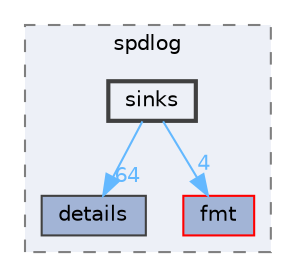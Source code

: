 digraph "sinks"
{
 // LATEX_PDF_SIZE
  bgcolor="transparent";
  edge [fontname=Helvetica,fontsize=10,labelfontname=Helvetica,labelfontsize=10];
  node [fontname=Helvetica,fontsize=10,shape=box,height=0.2,width=0.4];
  compound=true
  subgraph clusterdir_66724ce4a28b15682a3ab6957c76bf9a {
    graph [ bgcolor="#edf0f7", pencolor="grey50", label="spdlog", fontname=Helvetica,fontsize=10 style="filled,dashed", URL="dir_66724ce4a28b15682a3ab6957c76bf9a.html",tooltip=""]
  dir_5deda61012907615f7b2f6397b221691 [label="details", fillcolor="#a2b4d6", color="grey25", style="filled", URL="dir_5deda61012907615f7b2f6397b221691.html",tooltip=""];
  dir_85fa2da21708816d1375fd12a7eb6aff [label="fmt", fillcolor="#a2b4d6", color="red", style="filled", URL="dir_85fa2da21708816d1375fd12a7eb6aff.html",tooltip=""];
  dir_fa8338fc4b4a83904b44433ebb24174a [label="sinks", fillcolor="#edf0f7", color="grey25", style="filled,bold", URL="dir_fa8338fc4b4a83904b44433ebb24174a.html",tooltip=""];
  }
  dir_fa8338fc4b4a83904b44433ebb24174a->dir_5deda61012907615f7b2f6397b221691 [headlabel="64", labeldistance=1.5 headhref="dir_000325_000061.html" href="dir_000325_000061.html" color="steelblue1" fontcolor="steelblue1"];
  dir_fa8338fc4b4a83904b44433ebb24174a->dir_85fa2da21708816d1375fd12a7eb6aff [headlabel="4", labeldistance=1.5 headhref="dir_000325_000124.html" href="dir_000325_000124.html" color="steelblue1" fontcolor="steelblue1"];
}
